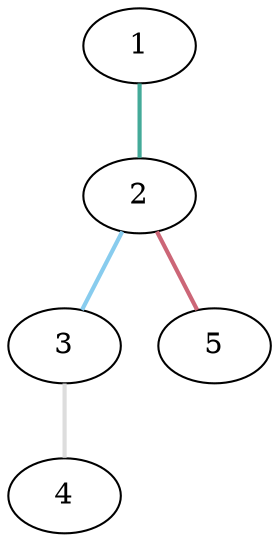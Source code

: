 graph {
	graph [rankdir=BT]
	1
	2
	2 -- 1 [color="#44AA99" style=bold]
	3
	3 -- 2 [color="#88CCEE" style=bold]
	4
	4 -- 3 [color="#DDDDDD" style=bold]
	5
	5 -- 2 [color="#CC6677" style=bold]
}